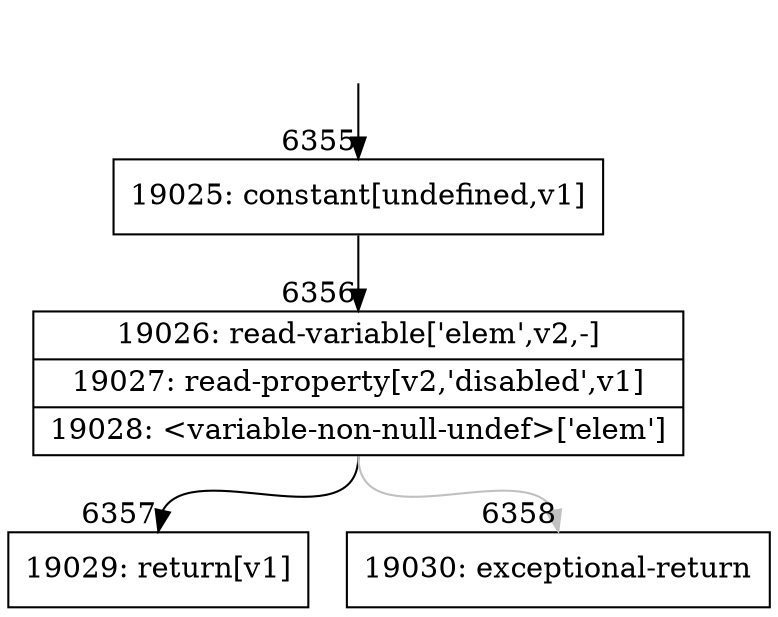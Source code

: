 digraph {
rankdir="TD"
BB_entry440[shape=none,label=""];
BB_entry440 -> BB6355 [tailport=s, headport=n, headlabel="    6355"]
BB6355 [shape=record label="{19025: constant[undefined,v1]}" ] 
BB6355 -> BB6356 [tailport=s, headport=n, headlabel="      6356"]
BB6356 [shape=record label="{19026: read-variable['elem',v2,-]|19027: read-property[v2,'disabled',v1]|19028: \<variable-non-null-undef\>['elem']}" ] 
BB6356 -> BB6357 [tailport=s, headport=n, headlabel="      6357"]
BB6356 -> BB6358 [tailport=s, headport=n, color=gray, headlabel="      6358"]
BB6357 [shape=record label="{19029: return[v1]}" ] 
BB6358 [shape=record label="{19030: exceptional-return}" ] 
//#$~ 9109
}
